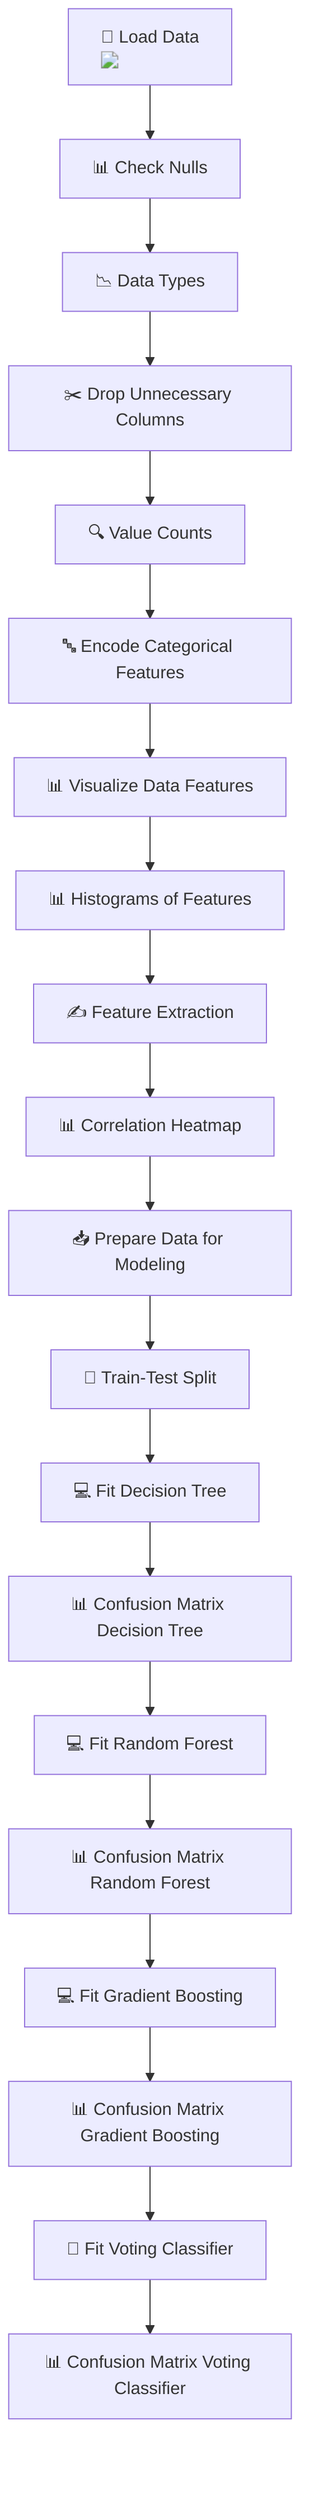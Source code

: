 flowchart TD
    A["📁 Load Data <img src='file.svg' />"] --> B["📊 Check Nulls"]
    B --> C["📉 Data Types"]
    C --> D["✂️ Drop Unnecessary Columns"]
    D --> E["🔍 Value Counts"]
    E --> F["🔤 Encode Categorical Features"]
    F --> G["📊 Visualize Data Features"]
    G --> H["📊 Histograms of Features"]
    H --> I["✍️ Feature Extraction"]
    I --> J["📊 Correlation Heatmap"]
    J --> K["📥 Prepare Data for Modeling"]
    K --> L["🧪 Train-Test Split"]
    L --> M["💻 Fit Decision Tree"]
    M --> N["📊 Confusion Matrix Decision Tree"]
    N --> O["💻 Fit Random Forest"]
    O --> P["📊 Confusion Matrix Random Forest"]
    P --> Q["💻 Fit Gradient Boosting"]
    Q --> R["📊 Confusion Matrix Gradient Boosting"]
    R --> S["👥 Fit Voting Classifier"]
    S --> T["📊 Confusion Matrix Voting Classifier"]